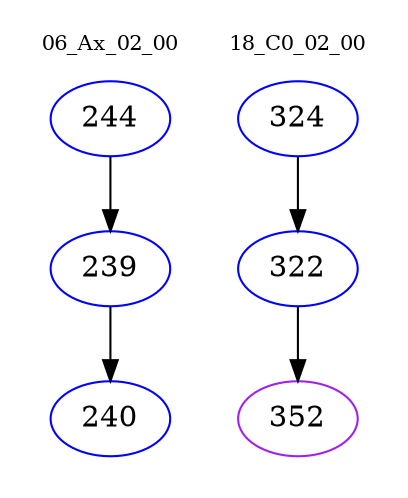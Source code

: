 digraph{
subgraph cluster_0 {
color = white
label = "06_Ax_02_00";
fontsize=10;
T0_244 [label="244", color="blue"]
T0_244 -> T0_239 [color="black"]
T0_239 [label="239", color="blue"]
T0_239 -> T0_240 [color="black"]
T0_240 [label="240", color="blue"]
}
subgraph cluster_1 {
color = white
label = "18_C0_02_00";
fontsize=10;
T1_324 [label="324", color="blue"]
T1_324 -> T1_322 [color="black"]
T1_322 [label="322", color="blue"]
T1_322 -> T1_352 [color="black"]
T1_352 [label="352", color="purple"]
}
}
